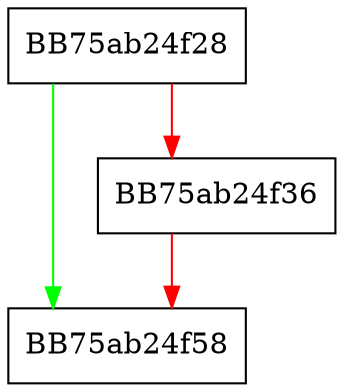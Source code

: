 digraph reserve {
  node [shape="box"];
  graph [splines=ortho];
  BB75ab24f28 -> BB75ab24f58 [color="green"];
  BB75ab24f28 -> BB75ab24f36 [color="red"];
  BB75ab24f36 -> BB75ab24f58 [color="red"];
}
